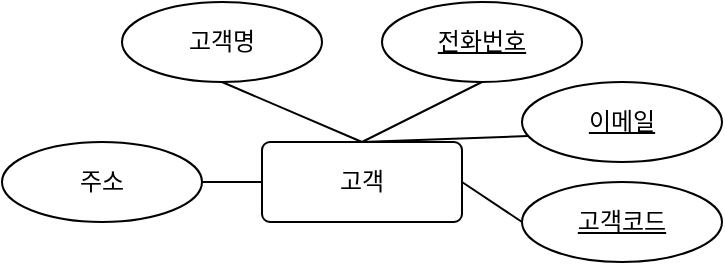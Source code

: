 <mxfile version="22.1.21" type="github">
  <diagram name="페이지-1" id="OqPZp-BGENyyA1lYjmIj">
    <mxGraphModel dx="794" dy="414" grid="1" gridSize="10" guides="1" tooltips="1" connect="1" arrows="1" fold="1" page="1" pageScale="1" pageWidth="827" pageHeight="1169" math="0" shadow="0">
      <root>
        <mxCell id="0" />
        <mxCell id="1" parent="0" />
        <mxCell id="s0FkoR5mV3d7hbCFUnP8-2" value="고객" style="rounded=1;arcSize=10;whiteSpace=wrap;html=1;align=center;" parent="1" vertex="1">
          <mxGeometry x="350" y="180" width="100" height="40" as="geometry" />
        </mxCell>
        <mxCell id="s0FkoR5mV3d7hbCFUnP8-3" value="고객명" style="ellipse;whiteSpace=wrap;html=1;align=center;" parent="1" vertex="1">
          <mxGeometry x="280" y="110" width="100" height="40" as="geometry" />
        </mxCell>
        <mxCell id="cMAhk-5sc9wEbmKok3kV-2" value="" style="endArrow=none;html=1;rounded=0;exitX=0.5;exitY=1;exitDx=0;exitDy=0;entryX=0.5;entryY=0;entryDx=0;entryDy=0;" parent="1" source="s0FkoR5mV3d7hbCFUnP8-3" target="s0FkoR5mV3d7hbCFUnP8-2" edge="1">
          <mxGeometry relative="1" as="geometry">
            <mxPoint x="330" y="220" as="sourcePoint" />
            <mxPoint x="490" y="220" as="targetPoint" />
          </mxGeometry>
        </mxCell>
        <mxCell id="cMAhk-5sc9wEbmKok3kV-3" value="전화번호" style="ellipse;whiteSpace=wrap;html=1;align=center;fontStyle=4;" parent="1" vertex="1">
          <mxGeometry x="410" y="110" width="100" height="40" as="geometry" />
        </mxCell>
        <mxCell id="-GAIicvVVvg2NnkbTtLB-1" value="" style="endArrow=none;html=1;rounded=0;exitX=0.5;exitY=1;exitDx=0;exitDy=0;" parent="1" source="cMAhk-5sc9wEbmKok3kV-3" edge="1">
          <mxGeometry relative="1" as="geometry">
            <mxPoint x="340" y="160" as="sourcePoint" />
            <mxPoint x="400" y="180" as="targetPoint" />
          </mxGeometry>
        </mxCell>
        <mxCell id="-GAIicvVVvg2NnkbTtLB-2" value="이메일" style="ellipse;whiteSpace=wrap;html=1;align=center;fontStyle=4;" parent="1" vertex="1">
          <mxGeometry x="480" y="150" width="100" height="40" as="geometry" />
        </mxCell>
        <mxCell id="-GAIicvVVvg2NnkbTtLB-3" value="" style="endArrow=none;html=1;rounded=0;exitX=0.03;exitY=0.675;exitDx=0;exitDy=0;exitPerimeter=0;entryX=0.5;entryY=0;entryDx=0;entryDy=0;" parent="1" source="-GAIicvVVvg2NnkbTtLB-2" target="s0FkoR5mV3d7hbCFUnP8-2" edge="1">
          <mxGeometry relative="1" as="geometry">
            <mxPoint x="470" y="160" as="sourcePoint" />
            <mxPoint x="410" y="190" as="targetPoint" />
          </mxGeometry>
        </mxCell>
        <mxCell id="-GAIicvVVvg2NnkbTtLB-5" value="고객코드" style="ellipse;whiteSpace=wrap;html=1;align=center;fontStyle=4;" parent="1" vertex="1">
          <mxGeometry x="480" y="200" width="100" height="40" as="geometry" />
        </mxCell>
        <mxCell id="DV6WTr6GpI411szRTcxP-1" value="" style="endArrow=none;html=1;rounded=0;exitX=0;exitY=0.5;exitDx=0;exitDy=0;entryX=1;entryY=0.5;entryDx=0;entryDy=0;" edge="1" parent="1" source="-GAIicvVVvg2NnkbTtLB-5" target="s0FkoR5mV3d7hbCFUnP8-2">
          <mxGeometry relative="1" as="geometry">
            <mxPoint x="493" y="187" as="sourcePoint" />
            <mxPoint x="410" y="190" as="targetPoint" />
          </mxGeometry>
        </mxCell>
        <mxCell id="DV6WTr6GpI411szRTcxP-2" value="주소" style="ellipse;whiteSpace=wrap;html=1;align=center;" vertex="1" parent="1">
          <mxGeometry x="220" y="180" width="100" height="40" as="geometry" />
        </mxCell>
        <mxCell id="DV6WTr6GpI411szRTcxP-3" value="" style="endArrow=none;html=1;rounded=0;exitX=1;exitY=0.5;exitDx=0;exitDy=0;entryX=0;entryY=0.5;entryDx=0;entryDy=0;" edge="1" parent="1" source="DV6WTr6GpI411szRTcxP-2" target="s0FkoR5mV3d7hbCFUnP8-2">
          <mxGeometry relative="1" as="geometry">
            <mxPoint x="340" y="160" as="sourcePoint" />
            <mxPoint x="410" y="190" as="targetPoint" />
            <Array as="points" />
          </mxGeometry>
        </mxCell>
      </root>
    </mxGraphModel>
  </diagram>
</mxfile>
